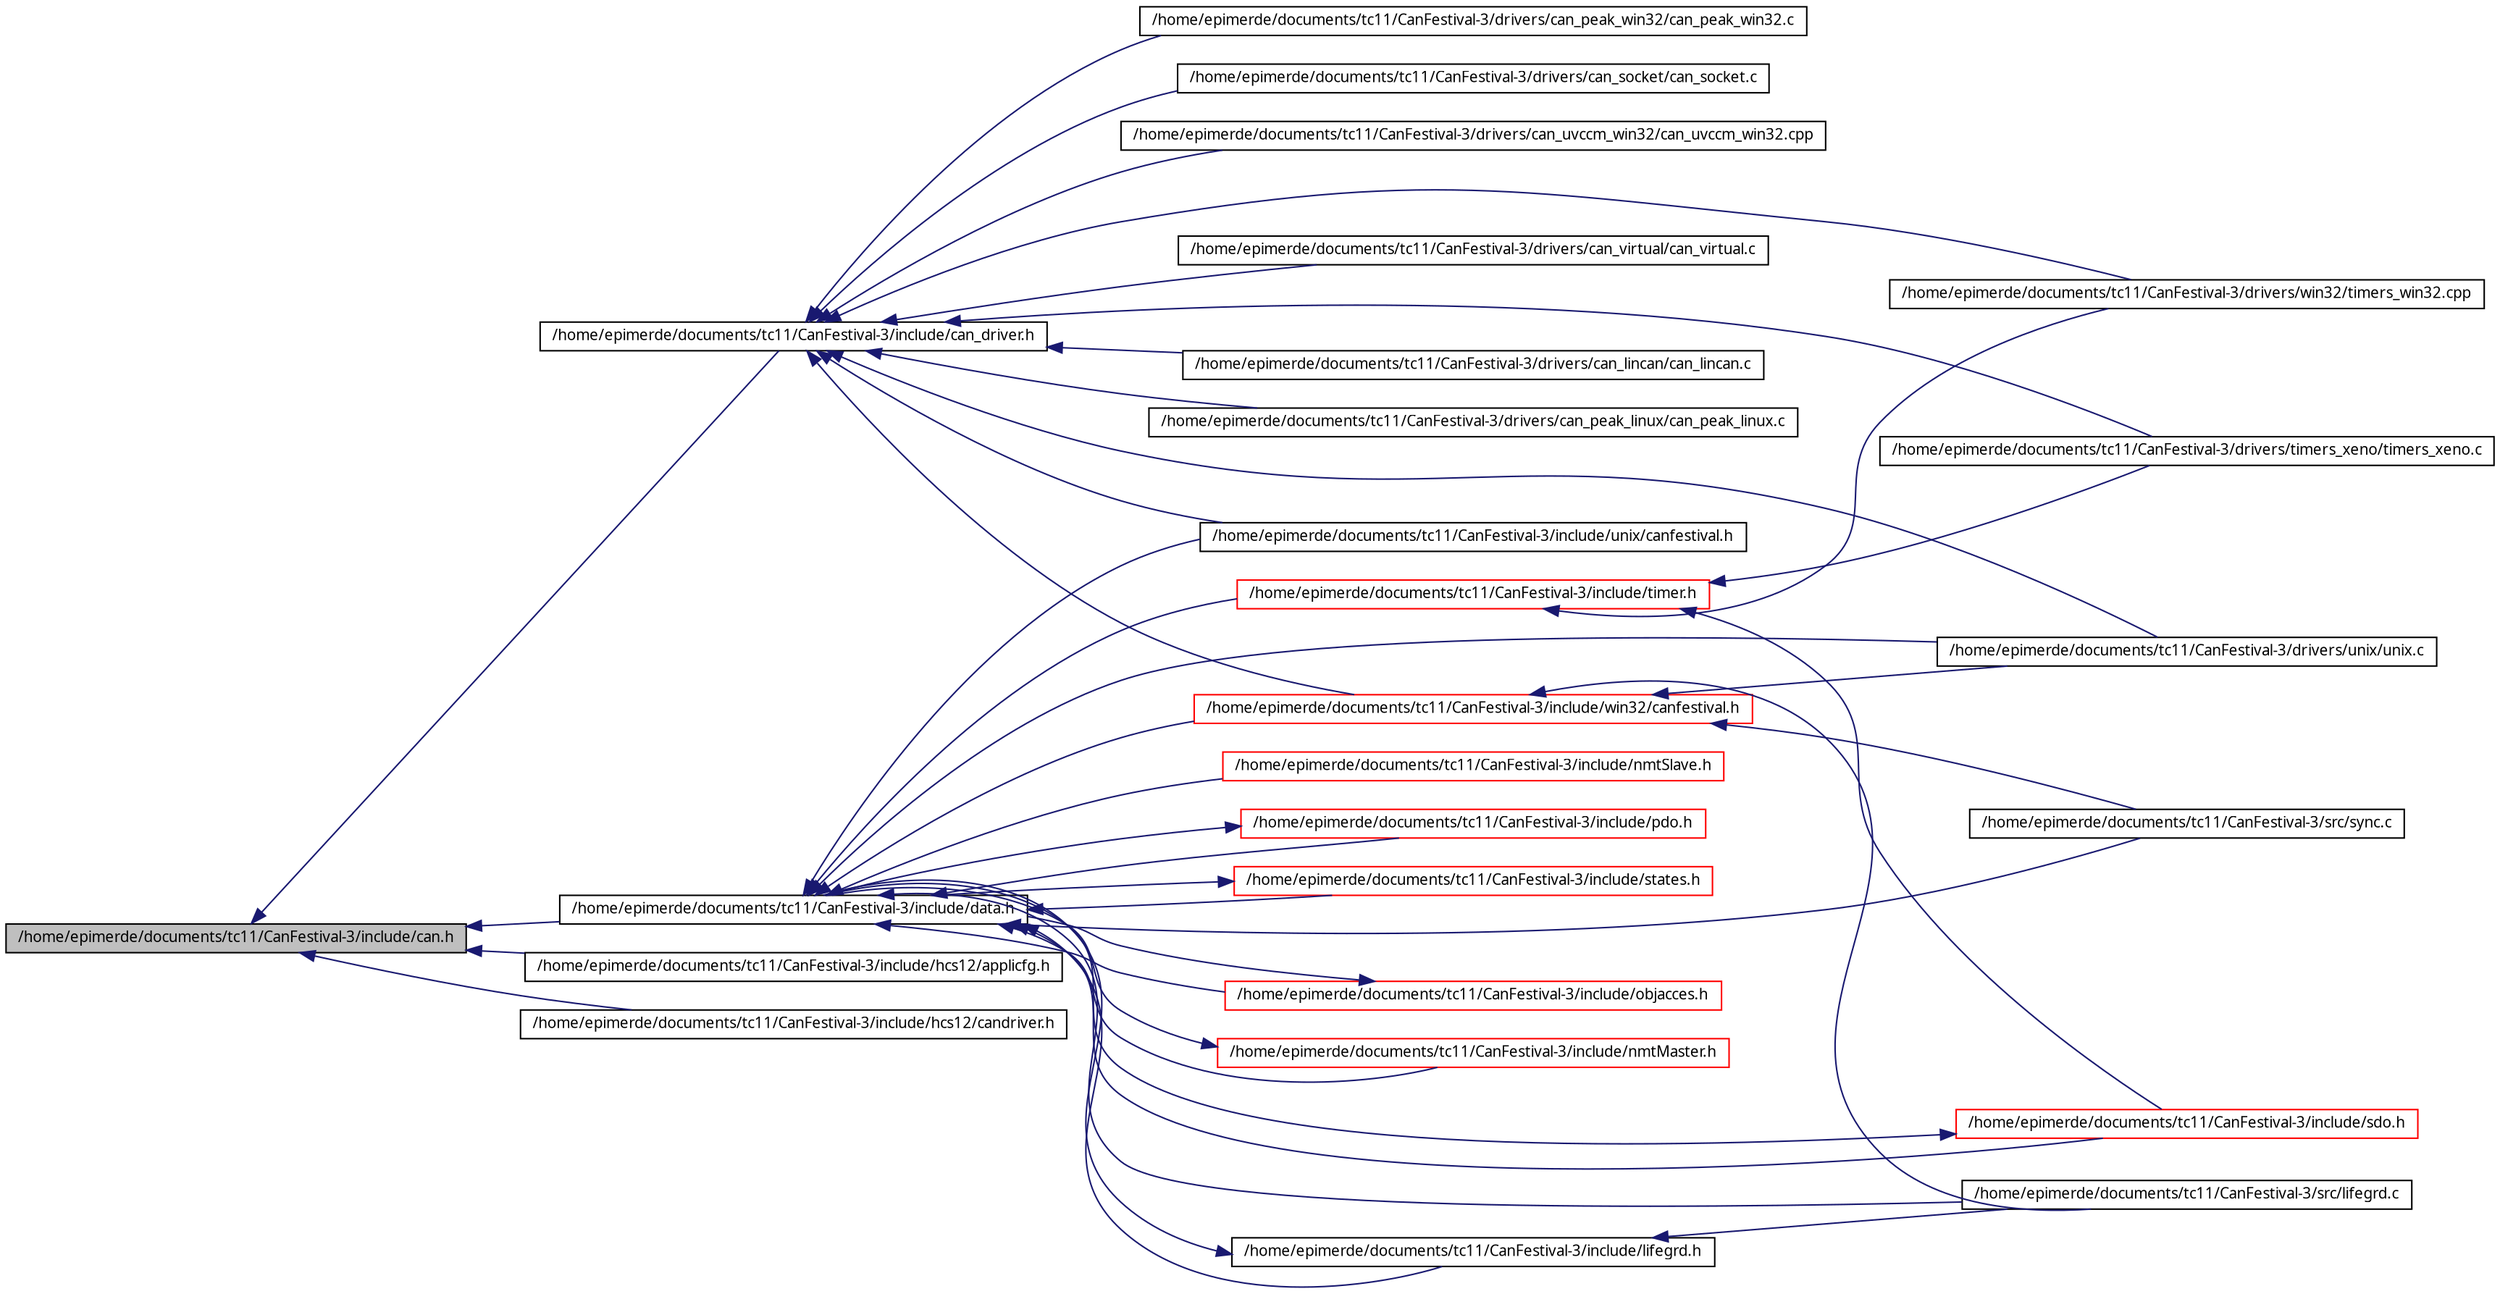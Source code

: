 digraph G
{
  edge [fontname="FreeSans.ttf",fontsize=10,labelfontname="FreeSans.ttf",labelfontsize=10];
  node [fontname="FreeSans.ttf",fontsize=10,shape=record];
  rankdir=LR;
  Node1 [label="/home/epimerde/documents/tc11/CanFestival-3/include/can.h",height=0.2,width=0.4,color="black", fillcolor="grey75", style="filled" fontcolor="black"];
  Node1 -> Node2 [dir=back,color="midnightblue",fontsize=10,style="solid",fontname="FreeSans.ttf"];
  Node2 [label="/home/epimerde/documents/tc11/CanFestival-3/include/can_driver.h",height=0.2,width=0.4,color="black", fillcolor="white", style="filled",URL="$can__driver_8h.html"];
  Node2 -> Node3 [dir=back,color="midnightblue",fontsize=10,style="solid",fontname="FreeSans.ttf"];
  Node3 [label="/home/epimerde/documents/tc11/CanFestival-3/drivers/can_lincan/can_lincan.c",height=0.2,width=0.4,color="black", fillcolor="white", style="filled",URL="$can__lincan_8c.html"];
  Node2 -> Node4 [dir=back,color="midnightblue",fontsize=10,style="solid",fontname="FreeSans.ttf"];
  Node4 [label="/home/epimerde/documents/tc11/CanFestival-3/drivers/can_peak_linux/can_peak_linux.c",height=0.2,width=0.4,color="black", fillcolor="white", style="filled",URL="$can__peak__linux_8c.html"];
  Node2 -> Node5 [dir=back,color="midnightblue",fontsize=10,style="solid",fontname="FreeSans.ttf"];
  Node5 [label="/home/epimerde/documents/tc11/CanFestival-3/drivers/can_peak_win32/can_peak_win32.c",height=0.2,width=0.4,color="black", fillcolor="white", style="filled",URL="$can__peak__win32_8c.html"];
  Node2 -> Node6 [dir=back,color="midnightblue",fontsize=10,style="solid",fontname="FreeSans.ttf"];
  Node6 [label="/home/epimerde/documents/tc11/CanFestival-3/drivers/can_socket/can_socket.c",height=0.2,width=0.4,color="black", fillcolor="white", style="filled",URL="$can__socket_8c.html"];
  Node2 -> Node7 [dir=back,color="midnightblue",fontsize=10,style="solid",fontname="FreeSans.ttf"];
  Node7 [label="/home/epimerde/documents/tc11/CanFestival-3/drivers/can_uvccm_win32/can_uvccm_win32.cpp",height=0.2,width=0.4,color="black", fillcolor="white", style="filled",URL="$can__uvccm__win32_8cpp.html"];
  Node2 -> Node8 [dir=back,color="midnightblue",fontsize=10,style="solid",fontname="FreeSans.ttf"];
  Node8 [label="/home/epimerde/documents/tc11/CanFestival-3/drivers/can_virtual/can_virtual.c",height=0.2,width=0.4,color="black", fillcolor="white", style="filled",URL="$can__virtual_8c.html"];
  Node2 -> Node9 [dir=back,color="midnightblue",fontsize=10,style="solid",fontname="FreeSans.ttf"];
  Node9 [label="/home/epimerde/documents/tc11/CanFestival-3/drivers/timers_xeno/timers_xeno.c",height=0.2,width=0.4,color="black", fillcolor="white", style="filled",URL="$timers__xeno_8c.html"];
  Node2 -> Node10 [dir=back,color="midnightblue",fontsize=10,style="solid",fontname="FreeSans.ttf"];
  Node10 [label="/home/epimerde/documents/tc11/CanFestival-3/drivers/unix/unix.c",height=0.2,width=0.4,color="black", fillcolor="white", style="filled",URL="$unix_8c.html"];
  Node2 -> Node11 [dir=back,color="midnightblue",fontsize=10,style="solid",fontname="FreeSans.ttf"];
  Node11 [label="/home/epimerde/documents/tc11/CanFestival-3/drivers/win32/timers_win32.cpp",height=0.2,width=0.4,color="black", fillcolor="white", style="filled",URL="$timers__win32_8cpp.html"];
  Node2 -> Node12 [dir=back,color="midnightblue",fontsize=10,style="solid",fontname="FreeSans.ttf"];
  Node12 [label="/home/epimerde/documents/tc11/CanFestival-3/include/unix/canfestival.h",height=0.2,width=0.4,color="black", fillcolor="white", style="filled",URL="$unix_2canfestival_8h.html"];
  Node2 -> Node13 [dir=back,color="midnightblue",fontsize=10,style="solid",fontname="FreeSans.ttf"];
  Node13 [label="/home/epimerde/documents/tc11/CanFestival-3/include/win32/canfestival.h",height=0.2,width=0.4,color="red", fillcolor="white", style="filled",URL="$win32_2canfestival_8h.html"];
  Node13 -> Node10 [dir=back,color="midnightblue",fontsize=10,style="solid",fontname="FreeSans.ttf"];
  Node13 -> Node14 [dir=back,color="midnightblue",fontsize=10,style="solid",fontname="FreeSans.ttf"];
  Node14 [label="/home/epimerde/documents/tc11/CanFestival-3/src/lifegrd.c",height=0.2,width=0.4,color="black", fillcolor="white", style="filled",URL="$lifegrd_8c.html"];
  Node13 -> Node15 [dir=back,color="midnightblue",fontsize=10,style="solid",fontname="FreeSans.ttf"];
  Node15 [label="/home/epimerde/documents/tc11/CanFestival-3/src/sync.c",height=0.2,width=0.4,color="black", fillcolor="white", style="filled",URL="$sync_8c.html"];
  Node1 -> Node16 [dir=back,color="midnightblue",fontsize=10,style="solid",fontname="FreeSans.ttf"];
  Node16 [label="/home/epimerde/documents/tc11/CanFestival-3/include/data.h",height=0.2,width=0.4,color="black", fillcolor="white", style="filled",URL="$data_8h.html"];
  Node16 -> Node10 [dir=back,color="midnightblue",fontsize=10,style="solid",fontname="FreeSans.ttf"];
  Node16 -> Node14 [dir=back,color="midnightblue",fontsize=10,style="solid",fontname="FreeSans.ttf"];
  Node16 -> Node15 [dir=back,color="midnightblue",fontsize=10,style="solid",fontname="FreeSans.ttf"];
  Node16 -> Node17 [dir=back,color="midnightblue",fontsize=10,style="solid",fontname="FreeSans.ttf"];
  Node17 [label="/home/epimerde/documents/tc11/CanFestival-3/include/objacces.h",height=0.2,width=0.4,color="red", fillcolor="white", style="filled",URL="$objacces_8h.html"];
  Node17 -> Node16 [dir=back,color="midnightblue",fontsize=10,style="solid",fontname="FreeSans.ttf"];
  Node16 -> Node18 [dir=back,color="midnightblue",fontsize=10,style="solid",fontname="FreeSans.ttf"];
  Node18 [label="/home/epimerde/documents/tc11/CanFestival-3/include/lifegrd.h",height=0.2,width=0.4,color="black", fillcolor="white", style="filled",URL="$lifegrd_8h.html"];
  Node18 -> Node14 [dir=back,color="midnightblue",fontsize=10,style="solid",fontname="FreeSans.ttf"];
  Node18 -> Node16 [dir=back,color="midnightblue",fontsize=10,style="solid",fontname="FreeSans.ttf"];
  Node16 -> Node19 [dir=back,color="midnightblue",fontsize=10,style="solid",fontname="FreeSans.ttf"];
  Node19 [label="/home/epimerde/documents/tc11/CanFestival-3/include/nmtMaster.h",height=0.2,width=0.4,color="red", fillcolor="white", style="filled",URL="$nmtMaster_8h.html"];
  Node19 -> Node16 [dir=back,color="midnightblue",fontsize=10,style="solid",fontname="FreeSans.ttf"];
  Node16 -> Node20 [dir=back,color="midnightblue",fontsize=10,style="solid",fontname="FreeSans.ttf"];
  Node20 [label="/home/epimerde/documents/tc11/CanFestival-3/include/nmtSlave.h",height=0.2,width=0.4,color="red", fillcolor="white", style="filled",URL="$nmtSlave_8h.html"];
  Node16 -> Node21 [dir=back,color="midnightblue",fontsize=10,style="solid",fontname="FreeSans.ttf"];
  Node21 [label="/home/epimerde/documents/tc11/CanFestival-3/include/timer.h",height=0.2,width=0.4,color="red", fillcolor="white", style="filled",URL="$timer_8h.html"];
  Node21 -> Node9 [dir=back,color="midnightblue",fontsize=10,style="solid",fontname="FreeSans.ttf"];
  Node21 -> Node11 [dir=back,color="midnightblue",fontsize=10,style="solid",fontname="FreeSans.ttf"];
  Node21 -> Node22 [dir=back,color="midnightblue",fontsize=10,style="solid",fontname="FreeSans.ttf"];
  Node22 [label="/home/epimerde/documents/tc11/CanFestival-3/include/sdo.h",height=0.2,width=0.4,color="red", fillcolor="white", style="filled",URL="$sdo_8h.html"];
  Node22 -> Node16 [dir=back,color="midnightblue",fontsize=10,style="solid",fontname="FreeSans.ttf"];
  Node16 -> Node22 [dir=back,color="midnightblue",fontsize=10,style="solid",fontname="FreeSans.ttf"];
  Node16 -> Node23 [dir=back,color="midnightblue",fontsize=10,style="solid",fontname="FreeSans.ttf"];
  Node23 [label="/home/epimerde/documents/tc11/CanFestival-3/include/pdo.h",height=0.2,width=0.4,color="red", fillcolor="white", style="filled",URL="$pdo_8h.html"];
  Node23 -> Node16 [dir=back,color="midnightblue",fontsize=10,style="solid",fontname="FreeSans.ttf"];
  Node16 -> Node24 [dir=back,color="midnightblue",fontsize=10,style="solid",fontname="FreeSans.ttf"];
  Node24 [label="/home/epimerde/documents/tc11/CanFestival-3/include/states.h",height=0.2,width=0.4,color="red", fillcolor="white", style="filled",URL="$states_8h.html"];
  Node24 -> Node16 [dir=back,color="midnightblue",fontsize=10,style="solid",fontname="FreeSans.ttf"];
  Node16 -> Node12 [dir=back,color="midnightblue",fontsize=10,style="solid",fontname="FreeSans.ttf"];
  Node16 -> Node13 [dir=back,color="midnightblue",fontsize=10,style="solid",fontname="FreeSans.ttf"];
  Node1 -> Node25 [dir=back,color="midnightblue",fontsize=10,style="solid",fontname="FreeSans.ttf"];
  Node25 [label="/home/epimerde/documents/tc11/CanFestival-3/include/hcs12/applicfg.h",height=0.2,width=0.4,color="black", fillcolor="white", style="filled",URL="$hcs12_2applicfg_8h.html"];
  Node1 -> Node26 [dir=back,color="midnightblue",fontsize=10,style="solid",fontname="FreeSans.ttf"];
  Node26 [label="/home/epimerde/documents/tc11/CanFestival-3/include/hcs12/candriver.h",height=0.2,width=0.4,color="black", fillcolor="white", style="filled",URL="$candriver_8h.html"];
}
